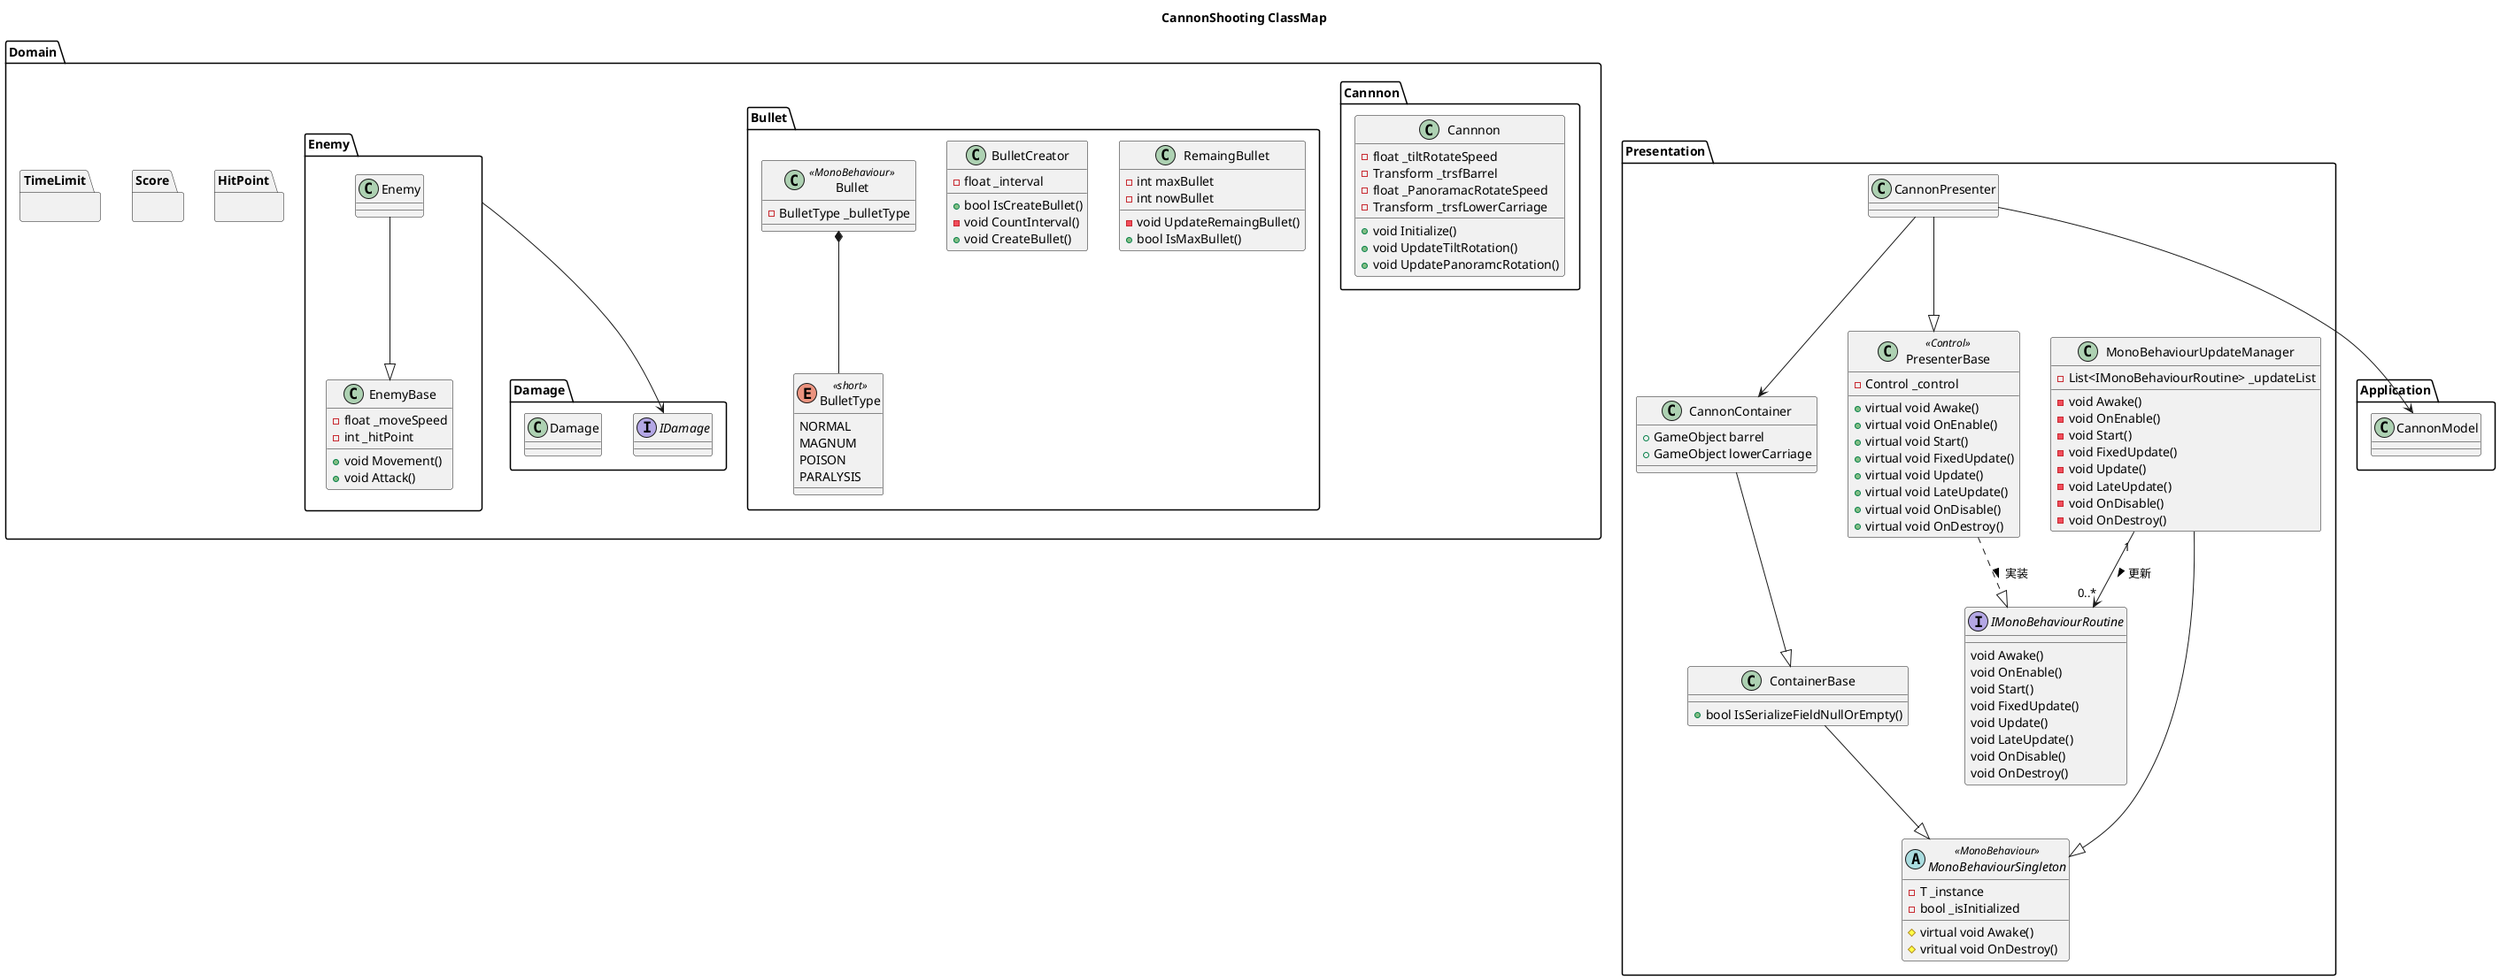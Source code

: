 @startuml CannonShooting
title CannonShooting ClassMap

/'
オブジェクト指向のポイント
ドメイン(業務の関心事)のデータとロジックを一緒にしてオブジェクト単位でまとめる技法
手続き型はトップダウン、オブジェクト指向はパーツを作って関係を構築していくボトムアップ

1登場人物の整理 (業務の関心事を洗い出す)
ヒト(業務活動の当事者)：プレイヤー・敵
モノ(人が業務を遂行するときの関心の対象)：大砲・大砲の弾・エネミー、制限時間・スコア・HP
コト(事象)：大砲とエネミーの衝突、大砲の弾とエネミーの衝突

2各々の関心事を説明する
'/

'大砲のロジックをどのようにMonoBehaviourのメインルーチンに繋げるか (MonoBehaviourが何らかの形で知っている必要がある)
'Animationファイルの管理・再生制御をどのように行うか
'BarrelとLowerCarriageのドメインロジックがどのようにTransfromを知っているようにするか

/'=====================================================
Domain層 (今回はロジックもここにまとめる)
======================================================='/
Package Domain{
    Package Cannnon{

        '大砲の砲身 (垂直回転の制御)
        '大砲の礎台(水平方向の回転を制御)
        class Cannnon{
            - float _tiltRotateSpeed
            - Transform _trsfBarrel
            - float _PanoramacRotateSpeed
            - Transform _trsfLowerCarriage
            + void Initialize()
            + void UpdateTiltRotation()
            + void UpdatePanoramcRotation()
        }
    }

    Package Bullet{
        '弾の属性のEnumeration
        enum BulletType<<short>>{
            NORMAL
            MAGNUM
            POISON
            PARALYSIS
        }

        'Q. 残段数の管理
        class RemaingBullet{
            - int maxBullet
            - int nowBullet
            - void UpdateRemaingBullet()
            + bool IsMaxBullet()
        }
        

        class BulletCreator{
            - float _interval
            + bool IsCreateBullet()
            - void CountInterval()
            + void CreateBullet()
        }

        class Bullet <<MonoBehaviour>>{
            - BulletType _bulletType
        }
        Bullet *-- BulletType

    }

    Package Enemy{

        class EnemyBase
        {
            - float _moveSpeed
            - int _hitPoint
            + void Movement()
            + void Attack()
        }

        class Enemy{

        }
        Enemy --|> EnemyBase
    }

    Package Damage{

        Interface IDamage{
            
        }

        class Damage

    }
    Enemy --> IDamage

    Package HitPoint{

    }

    Package Score{

    }

    Package TimeLimit{

    }
}

/'=====================================================
Application層 (Domain層の組み立て) Unityの繋ぎこみも担当
======================================================='/
Package Application{

    'キャノンのロジックモデル組み立て
    class CannonModel{

    }
}

/'=====================================================
Presentation層 UIなど主にユーザーが見えるところ (MonoBehaviour継承クラスはここだけ)
======================================================='/

Package Presentation{

    'MonoBehaviourのライフサイクルを模したインターフェース
    'Application層での繋ぎこみはこのインターフェースの実装クラスとして記載する
    Interface IMonoBehaviourRoutine{
        void Awake()
        void OnEnable()
        void Start()
        void FixedUpdate()
        void Update() 
        void LateUpdate()
        void OnDisable()
        void OnDestroy()
    }

    'IMonoBehaviourの処理をUnity上のメインルーチンとして呼び出すためのクラス
    class MonoBehaviourUpdateManager{
        - List<IMonoBehaviourRoutine> _updateList
        - void Awake()
        - void OnEnable()
        - void Start()
        - void FixedUpdate()
        - void Update()
        - void LateUpdate()
        - void OnDisable()
        - void OnDestroy()
    }
    MonoBehaviourUpdateManager "1"--> "0..*" IMonoBehaviourRoutine : 更新 >
    MonoBehaviourUpdateManager --|> MonoBehaviourSingleton

    'MonoBehaviourクラス上でシングルトンを保証するクラス
    abstract MonoBehaviourSingleton<<MonoBehaviour>>{
        - T _instance
        - bool _isInitialized
        # virtual void Awake()
        # vritual void OnDestroy()
    }

    'GameObjectに貼り付けるコンポーネントの基礎クラス
    class ContainerBase{
        + bool IsSerializeFieldNullOrEmpty()     
    }
    ContainerBase --|> MonoBehaviourSingleton

    class CannonContainer{
        + GameObject barrel
        + GameObject lowerCarriage
    }
    CannonContainer --|> ContainerBase

    class PresenterBase<<Control>>{
        - Control _control
        + virtual void Awake()
        + virtual void OnEnable()
        + virtual void Start()
        + virtual void FixedUpdate()
        + virtual void Update() 
        + virtual void LateUpdate()
        + virtual void OnDisable()
        + virtual void OnDestroy()


    }
    PresenterBase ..|> IMonoBehaviourRoutine : 実装 > 

    class CannonPresenter{

    }
    CannonPresenter --|> PresenterBase
    CannonPresenter --> CannonContainer
}

'全体的な参照表現
CannonPresenter --> CannonModel

'Q.GameObjectの生成はオブジェクト単位でまとめたほうがいいのではないか？
@enduml
